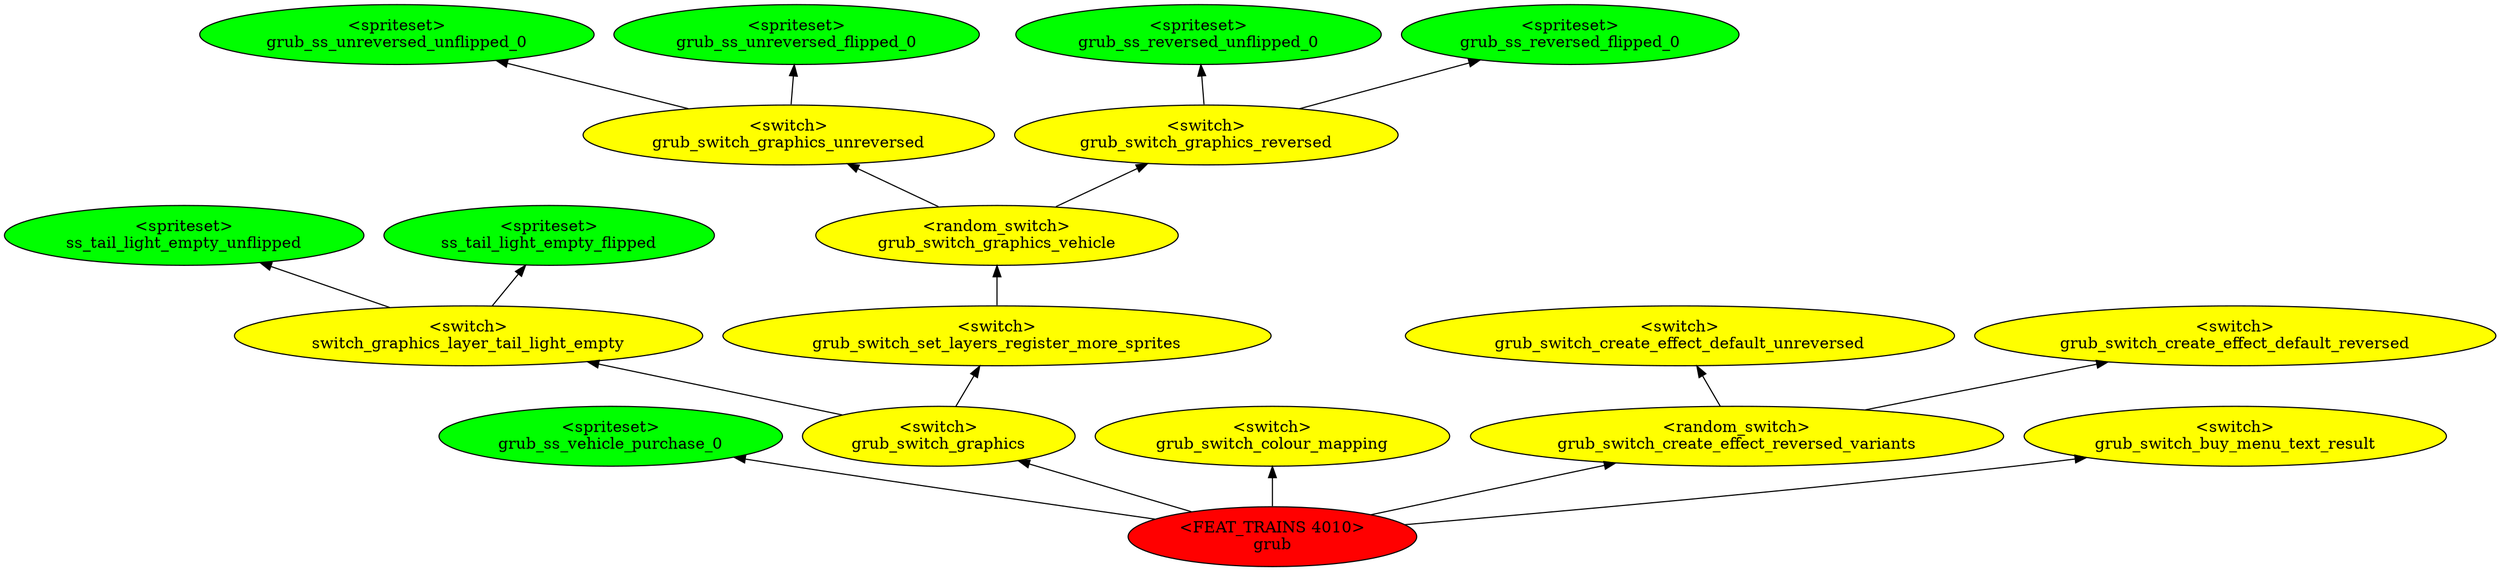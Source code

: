 digraph {
rankdir="BT"
ss_tail_light_empty_unflipped [fillcolor=green style="filled" label="<spriteset>\nss_tail_light_empty_unflipped"]
ss_tail_light_empty_flipped [fillcolor=green style="filled" label="<spriteset>\nss_tail_light_empty_flipped"]
switch_graphics_layer_tail_light_empty [fillcolor=yellow style="filled" label="<switch>\nswitch_graphics_layer_tail_light_empty"]
grub_ss_unreversed_unflipped_0 [fillcolor=green style="filled" label="<spriteset>\ngrub_ss_unreversed_unflipped_0"]
grub_ss_unreversed_flipped_0 [fillcolor=green style="filled" label="<spriteset>\ngrub_ss_unreversed_flipped_0"]
grub_switch_graphics_unreversed [fillcolor=yellow style="filled" label="<switch>\ngrub_switch_graphics_unreversed"]
grub_ss_reversed_unflipped_0 [fillcolor=green style="filled" label="<spriteset>\ngrub_ss_reversed_unflipped_0"]
grub_ss_reversed_flipped_0 [fillcolor=green style="filled" label="<spriteset>\ngrub_ss_reversed_flipped_0"]
grub_switch_graphics_reversed [fillcolor=yellow style="filled" label="<switch>\ngrub_switch_graphics_reversed"]
grub_switch_graphics_vehicle [fillcolor=yellow style="filled" label="<random_switch>\ngrub_switch_graphics_vehicle"]
grub_ss_vehicle_purchase_0 [fillcolor=green style="filled" label="<spriteset>\ngrub_ss_vehicle_purchase_0"]
grub_switch_set_layers_register_more_sprites [fillcolor=yellow style="filled" label="<switch>\ngrub_switch_set_layers_register_more_sprites"]
grub_switch_graphics [fillcolor=yellow style="filled" label="<switch>\ngrub_switch_graphics"]
grub_switch_colour_mapping [fillcolor=yellow style="filled" label="<switch>\ngrub_switch_colour_mapping"]
grub_switch_create_effect_default_unreversed [fillcolor=yellow style="filled" label="<switch>\ngrub_switch_create_effect_default_unreversed"]
grub_switch_create_effect_default_reversed [fillcolor=yellow style="filled" label="<switch>\ngrub_switch_create_effect_default_reversed"]
grub_switch_create_effect_reversed_variants [fillcolor=yellow style="filled" label="<random_switch>\ngrub_switch_create_effect_reversed_variants"]
grub_switch_buy_menu_text_result [fillcolor=yellow style="filled" label="<switch>\ngrub_switch_buy_menu_text_result"]
grub [fillcolor=red style="filled" label="<FEAT_TRAINS 4010>\ngrub"]
grub->grub_switch_buy_menu_text_result
grub_switch_graphics_vehicle->grub_switch_graphics_reversed
grub->grub_switch_colour_mapping
grub->grub_switch_create_effect_reversed_variants
grub_switch_set_layers_register_more_sprites->grub_switch_graphics_vehicle
grub_switch_graphics_vehicle->grub_switch_graphics_unreversed
grub_switch_graphics->grub_switch_set_layers_register_more_sprites
switch_graphics_layer_tail_light_empty->ss_tail_light_empty_flipped
grub->grub_switch_graphics
grub_switch_graphics_reversed->grub_ss_reversed_unflipped_0
grub_switch_graphics_unreversed->grub_ss_unreversed_flipped_0
grub_switch_graphics_reversed->grub_ss_reversed_flipped_0
grub_switch_create_effect_reversed_variants->grub_switch_create_effect_default_reversed
grub_switch_graphics->switch_graphics_layer_tail_light_empty
switch_graphics_layer_tail_light_empty->ss_tail_light_empty_unflipped
grub_switch_graphics_unreversed->grub_ss_unreversed_unflipped_0
grub_switch_create_effect_reversed_variants->grub_switch_create_effect_default_unreversed
grub->grub_ss_vehicle_purchase_0
}
